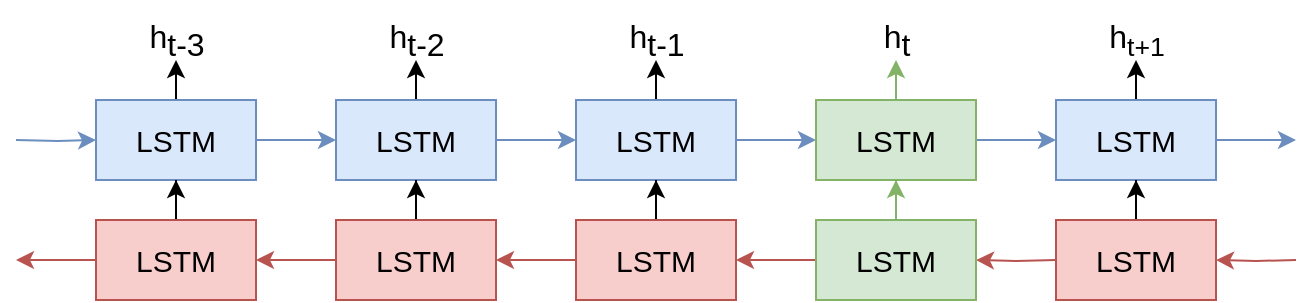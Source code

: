 <mxfile version="24.2.5" type="github">
  <diagram name="第 1 页" id="D2Q8S9ErJoqlyPQzXbie">
    <mxGraphModel dx="1195" dy="621" grid="1" gridSize="10" guides="1" tooltips="1" connect="1" arrows="1" fold="1" page="1" pageScale="1" pageWidth="827" pageHeight="1169" math="0" shadow="0">
      <root>
        <mxCell id="0" />
        <mxCell id="1" parent="0" />
        <mxCell id="AG4z-XhyjTvuDn1aY85K-11" style="edgeStyle=orthogonalEdgeStyle;rounded=0;orthogonalLoop=1;jettySize=auto;html=1;entryX=0;entryY=0.5;entryDx=0;entryDy=0;fillColor=#dae8fc;strokeColor=#6c8ebf;" edge="1" parent="1" target="AG4z-XhyjTvuDn1aY85K-2">
          <mxGeometry relative="1" as="geometry">
            <mxPoint x="50" y="310" as="sourcePoint" />
          </mxGeometry>
        </mxCell>
        <mxCell id="AG4z-XhyjTvuDn1aY85K-12" style="edgeStyle=orthogonalEdgeStyle;rounded=0;orthogonalLoop=1;jettySize=auto;html=1;entryX=0;entryY=0.5;entryDx=0;entryDy=0;fillColor=#dae8fc;strokeColor=#6c8ebf;" edge="1" parent="1" source="AG4z-XhyjTvuDn1aY85K-2" target="AG4z-XhyjTvuDn1aY85K-3">
          <mxGeometry relative="1" as="geometry" />
        </mxCell>
        <mxCell id="AG4z-XhyjTvuDn1aY85K-30" style="edgeStyle=orthogonalEdgeStyle;rounded=0;orthogonalLoop=1;jettySize=auto;html=1;" edge="1" parent="1" source="AG4z-XhyjTvuDn1aY85K-2">
          <mxGeometry relative="1" as="geometry">
            <mxPoint x="130" y="270" as="targetPoint" />
          </mxGeometry>
        </mxCell>
        <mxCell id="AG4z-XhyjTvuDn1aY85K-2" value="LSTM" style="rounded=0;whiteSpace=wrap;html=1;fillColor=#dae8fc;fontSize=15;strokeColor=#6c8ebf;" vertex="1" parent="1">
          <mxGeometry x="90" y="290" width="80" height="40" as="geometry" />
        </mxCell>
        <mxCell id="AG4z-XhyjTvuDn1aY85K-13" style="edgeStyle=orthogonalEdgeStyle;rounded=0;orthogonalLoop=1;jettySize=auto;html=1;entryX=0;entryY=0.5;entryDx=0;entryDy=0;fillColor=#dae8fc;strokeColor=#6c8ebf;" edge="1" parent="1" source="AG4z-XhyjTvuDn1aY85K-3" target="AG4z-XhyjTvuDn1aY85K-4">
          <mxGeometry relative="1" as="geometry" />
        </mxCell>
        <mxCell id="AG4z-XhyjTvuDn1aY85K-29" style="edgeStyle=orthogonalEdgeStyle;rounded=0;orthogonalLoop=1;jettySize=auto;html=1;" edge="1" parent="1" source="AG4z-XhyjTvuDn1aY85K-3">
          <mxGeometry relative="1" as="geometry">
            <mxPoint x="250" y="270" as="targetPoint" />
          </mxGeometry>
        </mxCell>
        <mxCell id="AG4z-XhyjTvuDn1aY85K-3" value="LSTM" style="rounded=0;whiteSpace=wrap;html=1;fillColor=#dae8fc;fontSize=15;strokeColor=#6c8ebf;" vertex="1" parent="1">
          <mxGeometry x="210" y="290" width="80" height="40" as="geometry" />
        </mxCell>
        <mxCell id="AG4z-XhyjTvuDn1aY85K-14" style="edgeStyle=orthogonalEdgeStyle;rounded=0;orthogonalLoop=1;jettySize=auto;html=1;entryX=0;entryY=0.5;entryDx=0;entryDy=0;fillColor=#dae8fc;strokeColor=#6c8ebf;" edge="1" parent="1" source="AG4z-XhyjTvuDn1aY85K-4" target="AG4z-XhyjTvuDn1aY85K-5">
          <mxGeometry relative="1" as="geometry" />
        </mxCell>
        <mxCell id="AG4z-XhyjTvuDn1aY85K-28" style="edgeStyle=orthogonalEdgeStyle;rounded=0;orthogonalLoop=1;jettySize=auto;html=1;" edge="1" parent="1" source="AG4z-XhyjTvuDn1aY85K-4">
          <mxGeometry relative="1" as="geometry">
            <mxPoint x="370.0" y="270" as="targetPoint" />
          </mxGeometry>
        </mxCell>
        <mxCell id="AG4z-XhyjTvuDn1aY85K-4" value="LSTM" style="rounded=0;whiteSpace=wrap;html=1;fillColor=#dae8fc;fontSize=15;strokeColor=#6c8ebf;" vertex="1" parent="1">
          <mxGeometry x="330" y="290" width="80" height="40" as="geometry" />
        </mxCell>
        <mxCell id="AG4z-XhyjTvuDn1aY85K-25" style="edgeStyle=orthogonalEdgeStyle;rounded=0;orthogonalLoop=1;jettySize=auto;html=1;fillColor=#dae8fc;strokeColor=#6c8ebf;" edge="1" parent="1" source="AG4z-XhyjTvuDn1aY85K-5">
          <mxGeometry relative="1" as="geometry">
            <mxPoint x="570" y="310" as="targetPoint" />
          </mxGeometry>
        </mxCell>
        <mxCell id="AG4z-XhyjTvuDn1aY85K-27" style="edgeStyle=orthogonalEdgeStyle;rounded=0;orthogonalLoop=1;jettySize=auto;html=1;fillColor=#d5e8d4;strokeColor=#82b366;" edge="1" parent="1" source="AG4z-XhyjTvuDn1aY85K-5">
          <mxGeometry relative="1" as="geometry">
            <mxPoint x="490.0" y="270" as="targetPoint" />
          </mxGeometry>
        </mxCell>
        <mxCell id="AG4z-XhyjTvuDn1aY85K-5" value="LSTM" style="rounded=0;whiteSpace=wrap;html=1;fillColor=#d5e8d4;fontSize=15;strokeColor=#82b366;" vertex="1" parent="1">
          <mxGeometry x="450" y="290" width="80" height="40" as="geometry" />
        </mxCell>
        <mxCell id="AG4z-XhyjTvuDn1aY85K-15" style="edgeStyle=orthogonalEdgeStyle;rounded=0;orthogonalLoop=1;jettySize=auto;html=1;entryX=1;entryY=0.5;entryDx=0;entryDy=0;fillColor=#f8cecc;strokeColor=#b85450;" edge="1" parent="1" source="AG4z-XhyjTvuDn1aY85K-7">
          <mxGeometry relative="1" as="geometry">
            <mxPoint x="50" y="370" as="targetPoint" />
          </mxGeometry>
        </mxCell>
        <mxCell id="AG4z-XhyjTvuDn1aY85K-23" value="" style="edgeStyle=orthogonalEdgeStyle;rounded=0;orthogonalLoop=1;jettySize=auto;html=1;" edge="1" parent="1" source="AG4z-XhyjTvuDn1aY85K-7" target="AG4z-XhyjTvuDn1aY85K-2">
          <mxGeometry relative="1" as="geometry" />
        </mxCell>
        <mxCell id="AG4z-XhyjTvuDn1aY85K-7" value="LSTM" style="rounded=0;whiteSpace=wrap;html=1;fillColor=#f8cecc;fontSize=15;strokeColor=#b85450;" vertex="1" parent="1">
          <mxGeometry x="90" y="350" width="80" height="40" as="geometry" />
        </mxCell>
        <mxCell id="AG4z-XhyjTvuDn1aY85K-16" style="edgeStyle=orthogonalEdgeStyle;rounded=0;orthogonalLoop=1;jettySize=auto;html=1;entryX=1;entryY=0.5;entryDx=0;entryDy=0;fillColor=#f8cecc;strokeColor=#b85450;" edge="1" parent="1" source="AG4z-XhyjTvuDn1aY85K-8" target="AG4z-XhyjTvuDn1aY85K-7">
          <mxGeometry relative="1" as="geometry" />
        </mxCell>
        <mxCell id="AG4z-XhyjTvuDn1aY85K-22" value="" style="edgeStyle=orthogonalEdgeStyle;rounded=0;orthogonalLoop=1;jettySize=auto;html=1;" edge="1" parent="1" source="AG4z-XhyjTvuDn1aY85K-8" target="AG4z-XhyjTvuDn1aY85K-3">
          <mxGeometry relative="1" as="geometry" />
        </mxCell>
        <mxCell id="AG4z-XhyjTvuDn1aY85K-8" value="LSTM" style="rounded=0;whiteSpace=wrap;html=1;fillColor=#f8cecc;fontSize=15;strokeColor=#b85450;" vertex="1" parent="1">
          <mxGeometry x="210" y="350" width="80" height="40" as="geometry" />
        </mxCell>
        <mxCell id="AG4z-XhyjTvuDn1aY85K-17" style="edgeStyle=orthogonalEdgeStyle;rounded=0;orthogonalLoop=1;jettySize=auto;html=1;entryX=1;entryY=0.5;entryDx=0;entryDy=0;fillColor=#f8cecc;strokeColor=#b85450;" edge="1" parent="1" source="AG4z-XhyjTvuDn1aY85K-9" target="AG4z-XhyjTvuDn1aY85K-8">
          <mxGeometry relative="1" as="geometry" />
        </mxCell>
        <mxCell id="AG4z-XhyjTvuDn1aY85K-21" value="" style="edgeStyle=orthogonalEdgeStyle;rounded=0;orthogonalLoop=1;jettySize=auto;html=1;" edge="1" parent="1" source="AG4z-XhyjTvuDn1aY85K-9" target="AG4z-XhyjTvuDn1aY85K-4">
          <mxGeometry relative="1" as="geometry" />
        </mxCell>
        <mxCell id="AG4z-XhyjTvuDn1aY85K-9" value="LSTM" style="rounded=0;whiteSpace=wrap;html=1;fillColor=#f8cecc;fontSize=15;strokeColor=#b85450;" vertex="1" parent="1">
          <mxGeometry x="330" y="350" width="80" height="40" as="geometry" />
        </mxCell>
        <mxCell id="AG4z-XhyjTvuDn1aY85K-18" style="edgeStyle=orthogonalEdgeStyle;rounded=0;orthogonalLoop=1;jettySize=auto;html=1;entryX=1;entryY=0.5;entryDx=0;entryDy=0;fillColor=#f8cecc;strokeColor=#b85450;" edge="1" parent="1" source="AG4z-XhyjTvuDn1aY85K-10" target="AG4z-XhyjTvuDn1aY85K-9">
          <mxGeometry relative="1" as="geometry" />
        </mxCell>
        <mxCell id="AG4z-XhyjTvuDn1aY85K-20" value="" style="edgeStyle=orthogonalEdgeStyle;rounded=0;orthogonalLoop=1;jettySize=auto;html=1;fillColor=#d5e8d4;strokeColor=#82b366;" edge="1" parent="1" source="AG4z-XhyjTvuDn1aY85K-10" target="AG4z-XhyjTvuDn1aY85K-5">
          <mxGeometry relative="1" as="geometry" />
        </mxCell>
        <mxCell id="AG4z-XhyjTvuDn1aY85K-26" style="edgeStyle=orthogonalEdgeStyle;rounded=0;orthogonalLoop=1;jettySize=auto;html=1;fillColor=#f8cecc;strokeColor=#b85450;" edge="1" parent="1" target="AG4z-XhyjTvuDn1aY85K-10">
          <mxGeometry relative="1" as="geometry">
            <mxPoint x="570" y="370" as="sourcePoint" />
          </mxGeometry>
        </mxCell>
        <mxCell id="AG4z-XhyjTvuDn1aY85K-10" value="LSTM" style="rounded=0;whiteSpace=wrap;html=1;fillColor=#d5e8d4;fontSize=15;strokeColor=#82b366;" vertex="1" parent="1">
          <mxGeometry x="450" y="350" width="80" height="40" as="geometry" />
        </mxCell>
        <mxCell id="AG4z-XhyjTvuDn1aY85K-32" value="h&lt;sub style=&quot;font-size: 16px;&quot;&gt;t&lt;/sub&gt;" style="text;html=1;align=center;verticalAlign=middle;resizable=0;points=[];autosize=1;strokeColor=none;fillColor=none;fontSize=16;" vertex="1" parent="1">
          <mxGeometry x="470" y="240" width="40" height="40" as="geometry" />
        </mxCell>
        <mxCell id="AG4z-XhyjTvuDn1aY85K-33" value="h&lt;sub style=&quot;font-size: 16px;&quot;&gt;t-1&lt;/sub&gt;" style="text;html=1;align=center;verticalAlign=middle;resizable=0;points=[];autosize=1;strokeColor=none;fillColor=none;fontSize=16;" vertex="1" parent="1">
          <mxGeometry x="345" y="240" width="50" height="40" as="geometry" />
        </mxCell>
        <mxCell id="AG4z-XhyjTvuDn1aY85K-34" value="h&lt;sub style=&quot;font-size: 16px;&quot;&gt;t-2&lt;/sub&gt;" style="text;html=1;align=center;verticalAlign=middle;resizable=0;points=[];autosize=1;strokeColor=none;fillColor=none;fontSize=16;" vertex="1" parent="1">
          <mxGeometry x="225" y="240" width="50" height="40" as="geometry" />
        </mxCell>
        <mxCell id="AG4z-XhyjTvuDn1aY85K-35" value="h&lt;sub style=&quot;font-size: 16px;&quot;&gt;t-3&lt;/sub&gt;" style="text;html=1;align=center;verticalAlign=middle;resizable=0;points=[];autosize=1;strokeColor=none;fillColor=none;fontSize=16;" vertex="1" parent="1">
          <mxGeometry x="105" y="240" width="50" height="40" as="geometry" />
        </mxCell>
        <mxCell id="AG4z-XhyjTvuDn1aY85K-38" style="edgeStyle=orthogonalEdgeStyle;rounded=0;orthogonalLoop=1;jettySize=auto;html=1;" edge="1" parent="1" source="AG4z-XhyjTvuDn1aY85K-39">
          <mxGeometry relative="1" as="geometry">
            <mxPoint x="610" y="270" as="targetPoint" />
          </mxGeometry>
        </mxCell>
        <mxCell id="AG4z-XhyjTvuDn1aY85K-43" style="edgeStyle=orthogonalEdgeStyle;rounded=0;orthogonalLoop=1;jettySize=auto;html=1;fillColor=#dae8fc;strokeColor=#6c8ebf;" edge="1" parent="1" source="AG4z-XhyjTvuDn1aY85K-39">
          <mxGeometry relative="1" as="geometry">
            <mxPoint x="690.0" y="310" as="targetPoint" />
          </mxGeometry>
        </mxCell>
        <mxCell id="AG4z-XhyjTvuDn1aY85K-39" value="LSTM" style="rounded=0;whiteSpace=wrap;html=1;fillColor=#dae8fc;fontSize=15;strokeColor=#6c8ebf;" vertex="1" parent="1">
          <mxGeometry x="570" y="290" width="80" height="40" as="geometry" />
        </mxCell>
        <mxCell id="AG4z-XhyjTvuDn1aY85K-40" value="" style="edgeStyle=orthogonalEdgeStyle;rounded=0;orthogonalLoop=1;jettySize=auto;html=1;" edge="1" parent="1" source="AG4z-XhyjTvuDn1aY85K-41" target="AG4z-XhyjTvuDn1aY85K-39">
          <mxGeometry relative="1" as="geometry" />
        </mxCell>
        <mxCell id="AG4z-XhyjTvuDn1aY85K-44" style="edgeStyle=orthogonalEdgeStyle;rounded=0;orthogonalLoop=1;jettySize=auto;html=1;fillColor=#f8cecc;strokeColor=#b85450;" edge="1" parent="1" target="AG4z-XhyjTvuDn1aY85K-41">
          <mxGeometry relative="1" as="geometry">
            <mxPoint x="690.0" y="370" as="sourcePoint" />
          </mxGeometry>
        </mxCell>
        <mxCell id="AG4z-XhyjTvuDn1aY85K-41" value="LSTM" style="rounded=0;whiteSpace=wrap;html=1;fillColor=#f8cecc;fontSize=15;strokeColor=#b85450;" vertex="1" parent="1">
          <mxGeometry x="570" y="350" width="80" height="40" as="geometry" />
        </mxCell>
        <mxCell id="AG4z-XhyjTvuDn1aY85K-42" value="h&lt;sub&gt;t+1&lt;/sub&gt;" style="text;html=1;align=center;verticalAlign=middle;resizable=0;points=[];autosize=1;strokeColor=none;fillColor=none;fontSize=16;" vertex="1" parent="1">
          <mxGeometry x="585" y="240" width="50" height="40" as="geometry" />
        </mxCell>
      </root>
    </mxGraphModel>
  </diagram>
</mxfile>
